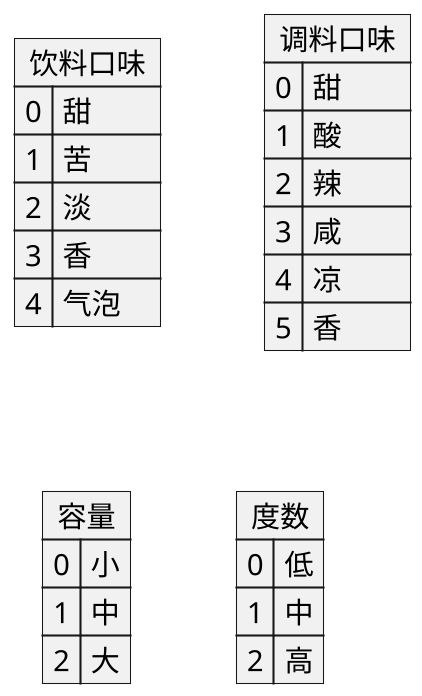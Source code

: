 @startuml LiquorChart
skinparam Dpi 200
map 饮料口味{
    0=>甜
    1=>苦
    2=>淡
    3=>香
    4=>气泡
}
map 调料口味{
    0=>甜
    1=>酸
    2=>辣
    3=>咸
    4=>凉
    5=>香
}
map 容量{
    0=>小
    1=>中
    2=>大
}
map 度数{
    0=>低
    1=>中
    2=>高
}
@enduml


